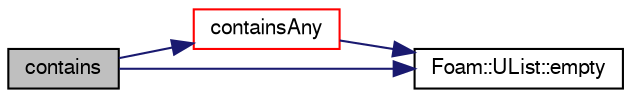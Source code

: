 digraph "contains"
{
  bgcolor="transparent";
  edge [fontname="FreeSans",fontsize="10",labelfontname="FreeSans",labelfontsize="10"];
  node [fontname="FreeSans",fontsize="10",shape=record];
  rankdir="LR";
  Node1043 [label="contains",height=0.2,width=0.4,color="black", fillcolor="grey75", style="filled", fontcolor="black"];
  Node1043 -> Node1044 [color="midnightblue",fontsize="10",style="solid",fontname="FreeSans"];
  Node1044 [label="containsAny",height=0.2,width=0.4,color="red",URL="$a27102.html#ab201a4717348eb4ec0be5c46358c715f",tooltip="Contains any of the points? (inside or on edge) "];
  Node1044 -> Node1045 [color="midnightblue",fontsize="10",style="solid",fontname="FreeSans"];
  Node1045 [label="Foam::UList::empty",height=0.2,width=0.4,color="black",URL="$a25698.html#a644718bb2fb240de962dc3c9a1fdf0dc",tooltip="Return true if the UList is empty (ie, size() is zero). "];
  Node1043 -> Node1045 [color="midnightblue",fontsize="10",style="solid",fontname="FreeSans"];
}
